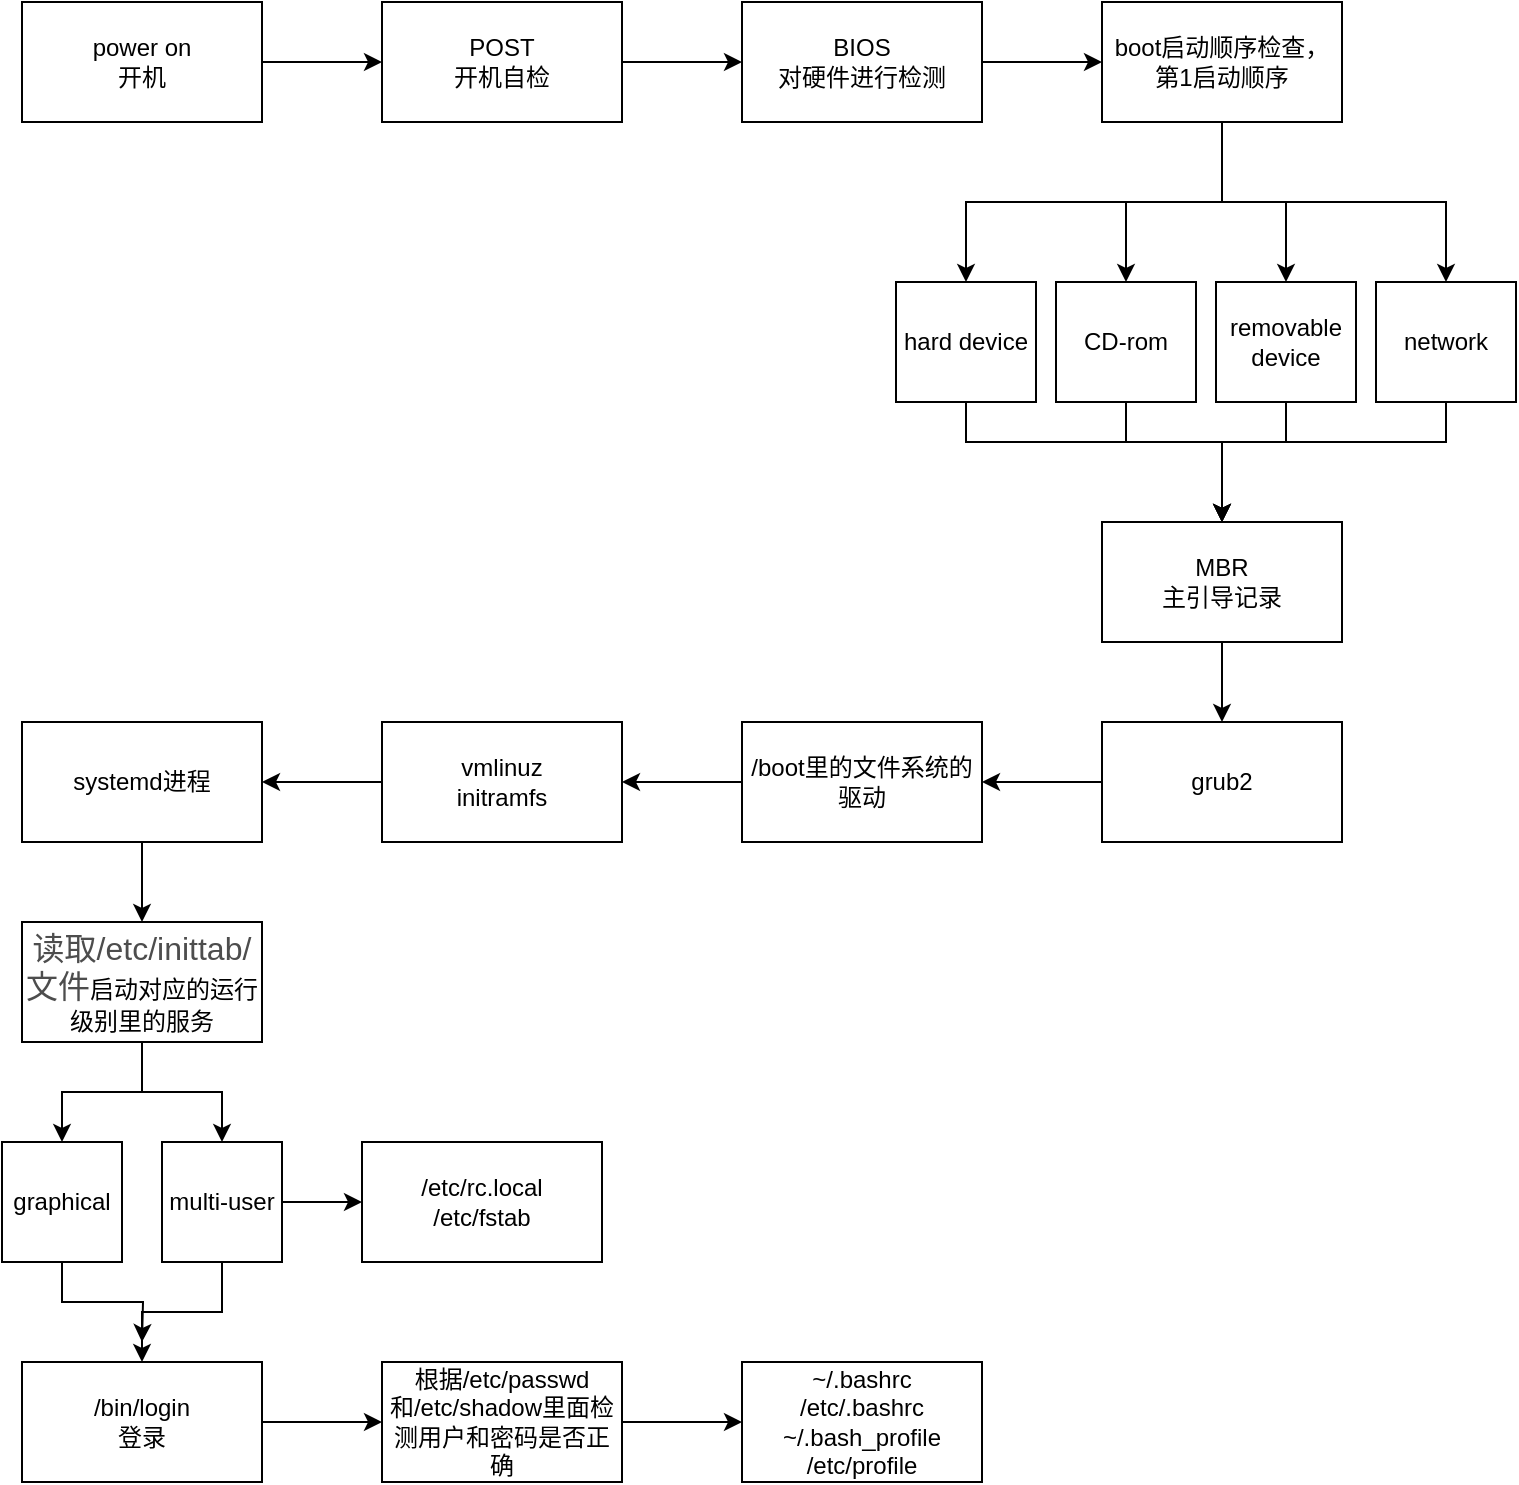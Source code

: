 <mxfile version="14.6.13" type="github">
  <diagram id="z8gJESnnHO9ZfwmQ3pmz" name="Page-1">
    <mxGraphModel dx="1117" dy="557" grid="1" gridSize="10" guides="1" tooltips="1" connect="0" arrows="1" fold="1" page="1" pageScale="1" pageWidth="827" pageHeight="1169" math="0" shadow="0">
      <root>
        <mxCell id="0" />
        <mxCell id="1" parent="0" />
        <mxCell id="ZvTu-sfl6U_0mAPz6xrp-4" style="edgeStyle=orthogonalEdgeStyle;rounded=0;orthogonalLoop=1;jettySize=auto;html=1;entryX=0;entryY=0.5;entryDx=0;entryDy=0;" edge="1" parent="1" source="ZvTu-sfl6U_0mAPz6xrp-2" target="ZvTu-sfl6U_0mAPz6xrp-3">
          <mxGeometry relative="1" as="geometry" />
        </mxCell>
        <mxCell id="ZvTu-sfl6U_0mAPz6xrp-2" value="power on&lt;br&gt;开机" style="rounded=0;whiteSpace=wrap;html=1;" vertex="1" parent="1">
          <mxGeometry x="45" y="170" width="120" height="60" as="geometry" />
        </mxCell>
        <mxCell id="ZvTu-sfl6U_0mAPz6xrp-6" style="edgeStyle=orthogonalEdgeStyle;rounded=0;orthogonalLoop=1;jettySize=auto;html=1;entryX=0;entryY=0.5;entryDx=0;entryDy=0;" edge="1" parent="1" source="ZvTu-sfl6U_0mAPz6xrp-3" target="ZvTu-sfl6U_0mAPz6xrp-5">
          <mxGeometry relative="1" as="geometry" />
        </mxCell>
        <mxCell id="ZvTu-sfl6U_0mAPz6xrp-3" value="POST&lt;br&gt;开机自检" style="rounded=0;whiteSpace=wrap;html=1;" vertex="1" parent="1">
          <mxGeometry x="225" y="170" width="120" height="60" as="geometry" />
        </mxCell>
        <mxCell id="ZvTu-sfl6U_0mAPz6xrp-8" style="edgeStyle=orthogonalEdgeStyle;rounded=0;orthogonalLoop=1;jettySize=auto;html=1;exitX=1;exitY=0.5;exitDx=0;exitDy=0;entryX=0;entryY=0.5;entryDx=0;entryDy=0;" edge="1" parent="1" source="ZvTu-sfl6U_0mAPz6xrp-5" target="ZvTu-sfl6U_0mAPz6xrp-7">
          <mxGeometry relative="1" as="geometry" />
        </mxCell>
        <mxCell id="ZvTu-sfl6U_0mAPz6xrp-5" value="BIOS&lt;br&gt;对硬件进行检测" style="rounded=0;whiteSpace=wrap;html=1;" vertex="1" parent="1">
          <mxGeometry x="405" y="170" width="120" height="60" as="geometry" />
        </mxCell>
        <mxCell id="ZvTu-sfl6U_0mAPz6xrp-10" style="edgeStyle=orthogonalEdgeStyle;rounded=0;orthogonalLoop=1;jettySize=auto;html=1;exitX=0.5;exitY=1;exitDx=0;exitDy=0;entryX=0.5;entryY=0;entryDx=0;entryDy=0;" edge="1" parent="1" source="ZvTu-sfl6U_0mAPz6xrp-7" target="ZvTu-sfl6U_0mAPz6xrp-9">
          <mxGeometry relative="1" as="geometry" />
        </mxCell>
        <mxCell id="ZvTu-sfl6U_0mAPz6xrp-16" style="edgeStyle=orthogonalEdgeStyle;rounded=0;orthogonalLoop=1;jettySize=auto;html=1;exitX=0.5;exitY=1;exitDx=0;exitDy=0;entryX=0.5;entryY=0;entryDx=0;entryDy=0;" edge="1" parent="1" source="ZvTu-sfl6U_0mAPz6xrp-7" target="ZvTu-sfl6U_0mAPz6xrp-13">
          <mxGeometry relative="1" as="geometry" />
        </mxCell>
        <mxCell id="ZvTu-sfl6U_0mAPz6xrp-17" style="edgeStyle=orthogonalEdgeStyle;rounded=0;orthogonalLoop=1;jettySize=auto;html=1;exitX=0.5;exitY=1;exitDx=0;exitDy=0;entryX=0.5;entryY=0;entryDx=0;entryDy=0;" edge="1" parent="1" source="ZvTu-sfl6U_0mAPz6xrp-7" target="ZvTu-sfl6U_0mAPz6xrp-14">
          <mxGeometry relative="1" as="geometry" />
        </mxCell>
        <mxCell id="ZvTu-sfl6U_0mAPz6xrp-18" style="edgeStyle=orthogonalEdgeStyle;rounded=0;orthogonalLoop=1;jettySize=auto;html=1;exitX=0.5;exitY=1;exitDx=0;exitDy=0;entryX=0.5;entryY=0;entryDx=0;entryDy=0;" edge="1" parent="1" source="ZvTu-sfl6U_0mAPz6xrp-7" target="ZvTu-sfl6U_0mAPz6xrp-15">
          <mxGeometry relative="1" as="geometry" />
        </mxCell>
        <mxCell id="ZvTu-sfl6U_0mAPz6xrp-7" value="boot启动顺序检查，第1启动顺序" style="rounded=0;whiteSpace=wrap;html=1;" vertex="1" parent="1">
          <mxGeometry x="585" y="170" width="120" height="60" as="geometry" />
        </mxCell>
        <mxCell id="ZvTu-sfl6U_0mAPz6xrp-20" style="edgeStyle=orthogonalEdgeStyle;rounded=0;orthogonalLoop=1;jettySize=auto;html=1;exitX=0.5;exitY=1;exitDx=0;exitDy=0;entryX=0.5;entryY=0;entryDx=0;entryDy=0;" edge="1" parent="1" source="ZvTu-sfl6U_0mAPz6xrp-9" target="ZvTu-sfl6U_0mAPz6xrp-19">
          <mxGeometry relative="1" as="geometry">
            <Array as="points">
              <mxPoint x="517" y="390" />
              <mxPoint x="645" y="390" />
            </Array>
          </mxGeometry>
        </mxCell>
        <mxCell id="ZvTu-sfl6U_0mAPz6xrp-9" value="hard device" style="rounded=0;whiteSpace=wrap;html=1;" vertex="1" parent="1">
          <mxGeometry x="482" y="310" width="70" height="60" as="geometry" />
        </mxCell>
        <mxCell id="ZvTu-sfl6U_0mAPz6xrp-21" style="edgeStyle=orthogonalEdgeStyle;rounded=0;orthogonalLoop=1;jettySize=auto;html=1;exitX=0.5;exitY=1;exitDx=0;exitDy=0;entryX=0.5;entryY=0;entryDx=0;entryDy=0;" edge="1" parent="1" source="ZvTu-sfl6U_0mAPz6xrp-13" target="ZvTu-sfl6U_0mAPz6xrp-19">
          <mxGeometry relative="1" as="geometry">
            <Array as="points">
              <mxPoint x="597" y="390" />
              <mxPoint x="645" y="390" />
            </Array>
          </mxGeometry>
        </mxCell>
        <mxCell id="ZvTu-sfl6U_0mAPz6xrp-13" value="CD-rom" style="rounded=0;whiteSpace=wrap;html=1;" vertex="1" parent="1">
          <mxGeometry x="562" y="310" width="70" height="60" as="geometry" />
        </mxCell>
        <mxCell id="ZvTu-sfl6U_0mAPz6xrp-25" style="edgeStyle=orthogonalEdgeStyle;rounded=0;orthogonalLoop=1;jettySize=auto;html=1;exitX=0.5;exitY=1;exitDx=0;exitDy=0;" edge="1" parent="1" source="ZvTu-sfl6U_0mAPz6xrp-14">
          <mxGeometry relative="1" as="geometry">
            <mxPoint x="645" y="430" as="targetPoint" />
            <Array as="points">
              <mxPoint x="677" y="390" />
              <mxPoint x="645" y="390" />
            </Array>
          </mxGeometry>
        </mxCell>
        <mxCell id="ZvTu-sfl6U_0mAPz6xrp-14" value="removable device" style="rounded=0;whiteSpace=wrap;html=1;" vertex="1" parent="1">
          <mxGeometry x="642" y="310" width="70" height="60" as="geometry" />
        </mxCell>
        <mxCell id="ZvTu-sfl6U_0mAPz6xrp-26" style="edgeStyle=orthogonalEdgeStyle;rounded=0;orthogonalLoop=1;jettySize=auto;html=1;exitX=0.5;exitY=1;exitDx=0;exitDy=0;" edge="1" parent="1" source="ZvTu-sfl6U_0mAPz6xrp-15">
          <mxGeometry relative="1" as="geometry">
            <mxPoint x="645" y="430" as="targetPoint" />
            <Array as="points">
              <mxPoint x="757" y="390" />
              <mxPoint x="645" y="390" />
            </Array>
          </mxGeometry>
        </mxCell>
        <mxCell id="ZvTu-sfl6U_0mAPz6xrp-15" value="network" style="rounded=0;whiteSpace=wrap;html=1;" vertex="1" parent="1">
          <mxGeometry x="722" y="310" width="70" height="60" as="geometry" />
        </mxCell>
        <mxCell id="ZvTu-sfl6U_0mAPz6xrp-28" style="edgeStyle=orthogonalEdgeStyle;rounded=0;orthogonalLoop=1;jettySize=auto;html=1;exitX=0.5;exitY=1;exitDx=0;exitDy=0;entryX=0.5;entryY=0;entryDx=0;entryDy=0;" edge="1" parent="1" source="ZvTu-sfl6U_0mAPz6xrp-19" target="ZvTu-sfl6U_0mAPz6xrp-24">
          <mxGeometry relative="1" as="geometry" />
        </mxCell>
        <mxCell id="ZvTu-sfl6U_0mAPz6xrp-19" value="MBR&lt;br&gt;主引导记录" style="rounded=0;whiteSpace=wrap;html=1;" vertex="1" parent="1">
          <mxGeometry x="585" y="430" width="120" height="60" as="geometry" />
        </mxCell>
        <mxCell id="ZvTu-sfl6U_0mAPz6xrp-44" style="edgeStyle=orthogonalEdgeStyle;rounded=0;orthogonalLoop=1;jettySize=auto;html=1;exitX=0;exitY=0.5;exitDx=0;exitDy=0;entryX=1;entryY=0.5;entryDx=0;entryDy=0;" edge="1" parent="1" source="ZvTu-sfl6U_0mAPz6xrp-24" target="ZvTu-sfl6U_0mAPz6xrp-42">
          <mxGeometry relative="1" as="geometry" />
        </mxCell>
        <mxCell id="ZvTu-sfl6U_0mAPz6xrp-24" value="grub2" style="rounded=0;whiteSpace=wrap;html=1;" vertex="1" parent="1">
          <mxGeometry x="585" y="530" width="120" height="60" as="geometry" />
        </mxCell>
        <mxCell id="ZvTu-sfl6U_0mAPz6xrp-32" style="edgeStyle=orthogonalEdgeStyle;rounded=0;orthogonalLoop=1;jettySize=auto;html=1;exitX=0;exitY=0.5;exitDx=0;exitDy=0;entryX=1;entryY=0.5;entryDx=0;entryDy=0;" edge="1" parent="1" source="ZvTu-sfl6U_0mAPz6xrp-29" target="ZvTu-sfl6U_0mAPz6xrp-31">
          <mxGeometry relative="1" as="geometry" />
        </mxCell>
        <mxCell id="ZvTu-sfl6U_0mAPz6xrp-29" value="vmlinuz&lt;br&gt;initramfs" style="rounded=0;whiteSpace=wrap;html=1;" vertex="1" parent="1">
          <mxGeometry x="225" y="530" width="120" height="60" as="geometry" />
        </mxCell>
        <mxCell id="ZvTu-sfl6U_0mAPz6xrp-43" style="edgeStyle=orthogonalEdgeStyle;rounded=0;orthogonalLoop=1;jettySize=auto;html=1;exitX=0.5;exitY=1;exitDx=0;exitDy=0;entryX=0.5;entryY=0;entryDx=0;entryDy=0;" edge="1" parent="1" source="ZvTu-sfl6U_0mAPz6xrp-31" target="ZvTu-sfl6U_0mAPz6xrp-33">
          <mxGeometry relative="1" as="geometry" />
        </mxCell>
        <mxCell id="ZvTu-sfl6U_0mAPz6xrp-31" value="systemd进程" style="rounded=0;whiteSpace=wrap;html=1;" vertex="1" parent="1">
          <mxGeometry x="45" y="530" width="120" height="60" as="geometry" />
        </mxCell>
        <mxCell id="ZvTu-sfl6U_0mAPz6xrp-56" value="" style="edgeStyle=orthogonalEdgeStyle;rounded=0;orthogonalLoop=1;jettySize=auto;html=1;" edge="1" parent="1" source="ZvTu-sfl6U_0mAPz6xrp-33" target="ZvTu-sfl6U_0mAPz6xrp-36">
          <mxGeometry relative="1" as="geometry">
            <Array as="points">
              <mxPoint x="105" y="715" />
              <mxPoint x="65" y="715" />
            </Array>
          </mxGeometry>
        </mxCell>
        <mxCell id="ZvTu-sfl6U_0mAPz6xrp-57" value="" style="edgeStyle=orthogonalEdgeStyle;rounded=0;orthogonalLoop=1;jettySize=auto;html=1;" edge="1" parent="1" source="ZvTu-sfl6U_0mAPz6xrp-33" target="ZvTu-sfl6U_0mAPz6xrp-35">
          <mxGeometry relative="1" as="geometry" />
        </mxCell>
        <mxCell id="ZvTu-sfl6U_0mAPz6xrp-33" value="&lt;font color=&quot;#4d4d4d&quot;&gt;&lt;span style=&quot;font-size: 16px ; background-color: rgb(255 , 255 , 255)&quot;&gt;读取/etc/inittab/文件&lt;/span&gt;&lt;/font&gt;启动对应的运行级别里的服务" style="rounded=0;whiteSpace=wrap;html=1;" vertex="1" parent="1">
          <mxGeometry x="45" y="630" width="120" height="60" as="geometry" />
        </mxCell>
        <mxCell id="ZvTu-sfl6U_0mAPz6xrp-40" style="edgeStyle=orthogonalEdgeStyle;rounded=0;orthogonalLoop=1;jettySize=auto;html=1;exitX=0.5;exitY=1;exitDx=0;exitDy=0;entryX=0.5;entryY=0;entryDx=0;entryDy=0;" edge="1" parent="1" source="ZvTu-sfl6U_0mAPz6xrp-35" target="ZvTu-sfl6U_0mAPz6xrp-39">
          <mxGeometry relative="1" as="geometry" />
        </mxCell>
        <mxCell id="ZvTu-sfl6U_0mAPz6xrp-47" style="edgeStyle=orthogonalEdgeStyle;rounded=0;orthogonalLoop=1;jettySize=auto;html=1;exitX=1;exitY=0.5;exitDx=0;exitDy=0;entryX=0;entryY=0.5;entryDx=0;entryDy=0;" edge="1" parent="1" source="ZvTu-sfl6U_0mAPz6xrp-35" target="ZvTu-sfl6U_0mAPz6xrp-46">
          <mxGeometry relative="1" as="geometry" />
        </mxCell>
        <mxCell id="ZvTu-sfl6U_0mAPz6xrp-35" value="multi-user" style="rounded=0;whiteSpace=wrap;html=1;" vertex="1" parent="1">
          <mxGeometry x="115" y="740" width="60" height="60" as="geometry" />
        </mxCell>
        <mxCell id="ZvTu-sfl6U_0mAPz6xrp-41" style="edgeStyle=orthogonalEdgeStyle;rounded=0;orthogonalLoop=1;jettySize=auto;html=1;exitX=0.5;exitY=1;exitDx=0;exitDy=0;" edge="1" parent="1" source="ZvTu-sfl6U_0mAPz6xrp-36">
          <mxGeometry relative="1" as="geometry">
            <mxPoint x="105" y="840.0" as="targetPoint" />
          </mxGeometry>
        </mxCell>
        <mxCell id="ZvTu-sfl6U_0mAPz6xrp-36" value="&lt;span&gt;graphical&lt;/span&gt;" style="rounded=0;whiteSpace=wrap;html=1;" vertex="1" parent="1">
          <mxGeometry x="35" y="740" width="60" height="60" as="geometry" />
        </mxCell>
        <mxCell id="ZvTu-sfl6U_0mAPz6xrp-50" style="edgeStyle=orthogonalEdgeStyle;rounded=0;orthogonalLoop=1;jettySize=auto;html=1;exitX=1;exitY=0.5;exitDx=0;exitDy=0;entryX=0;entryY=0.5;entryDx=0;entryDy=0;" edge="1" parent="1" source="ZvTu-sfl6U_0mAPz6xrp-39" target="ZvTu-sfl6U_0mAPz6xrp-48">
          <mxGeometry relative="1" as="geometry" />
        </mxCell>
        <mxCell id="ZvTu-sfl6U_0mAPz6xrp-39" value="&lt;span style=&quot;font-family: &amp;#34;verdana&amp;#34; , &amp;#34;arial&amp;#34; , &amp;#34;helvetica&amp;#34; , sans-serif ; text-align: left ; background-color: rgb(255 , 255 , 255)&quot;&gt;/bin/login&lt;/span&gt;&lt;br&gt;登录" style="rounded=0;whiteSpace=wrap;html=1;" vertex="1" parent="1">
          <mxGeometry x="45" y="850" width="120" height="60" as="geometry" />
        </mxCell>
        <mxCell id="ZvTu-sfl6U_0mAPz6xrp-45" style="edgeStyle=orthogonalEdgeStyle;rounded=0;orthogonalLoop=1;jettySize=auto;html=1;exitX=0;exitY=0.5;exitDx=0;exitDy=0;" edge="1" parent="1" source="ZvTu-sfl6U_0mAPz6xrp-42" target="ZvTu-sfl6U_0mAPz6xrp-29">
          <mxGeometry relative="1" as="geometry" />
        </mxCell>
        <mxCell id="ZvTu-sfl6U_0mAPz6xrp-42" value="/boot里的文件系统的驱动" style="rounded=0;whiteSpace=wrap;html=1;" vertex="1" parent="1">
          <mxGeometry x="405" y="530" width="120" height="60" as="geometry" />
        </mxCell>
        <mxCell id="ZvTu-sfl6U_0mAPz6xrp-46" value="/etc/rc.local&lt;br&gt;&lt;span&gt;/etc/fstab&lt;/span&gt;" style="rounded=0;whiteSpace=wrap;html=1;" vertex="1" parent="1">
          <mxGeometry x="215" y="740" width="120" height="60" as="geometry" />
        </mxCell>
        <mxCell id="ZvTu-sfl6U_0mAPz6xrp-51" style="edgeStyle=orthogonalEdgeStyle;rounded=0;orthogonalLoop=1;jettySize=auto;html=1;exitX=1;exitY=0.5;exitDx=0;exitDy=0;entryX=0;entryY=0.5;entryDx=0;entryDy=0;" edge="1" parent="1" source="ZvTu-sfl6U_0mAPz6xrp-48" target="ZvTu-sfl6U_0mAPz6xrp-49">
          <mxGeometry relative="1" as="geometry" />
        </mxCell>
        <mxCell id="ZvTu-sfl6U_0mAPz6xrp-48" value="根据/etc/passwd和/etc/shadow里面检测用户和密码是否正确" style="rounded=0;whiteSpace=wrap;html=1;" vertex="1" parent="1">
          <mxGeometry x="225" y="850" width="120" height="60" as="geometry" />
        </mxCell>
        <mxCell id="ZvTu-sfl6U_0mAPz6xrp-49" value="~/.bashrc&lt;br&gt;/etc/.bashrc&lt;br&gt;~/.bash_profile&lt;br&gt;/etc/profile" style="rounded=0;whiteSpace=wrap;html=1;" vertex="1" parent="1">
          <mxGeometry x="405" y="850" width="120" height="60" as="geometry" />
        </mxCell>
      </root>
    </mxGraphModel>
  </diagram>
</mxfile>
